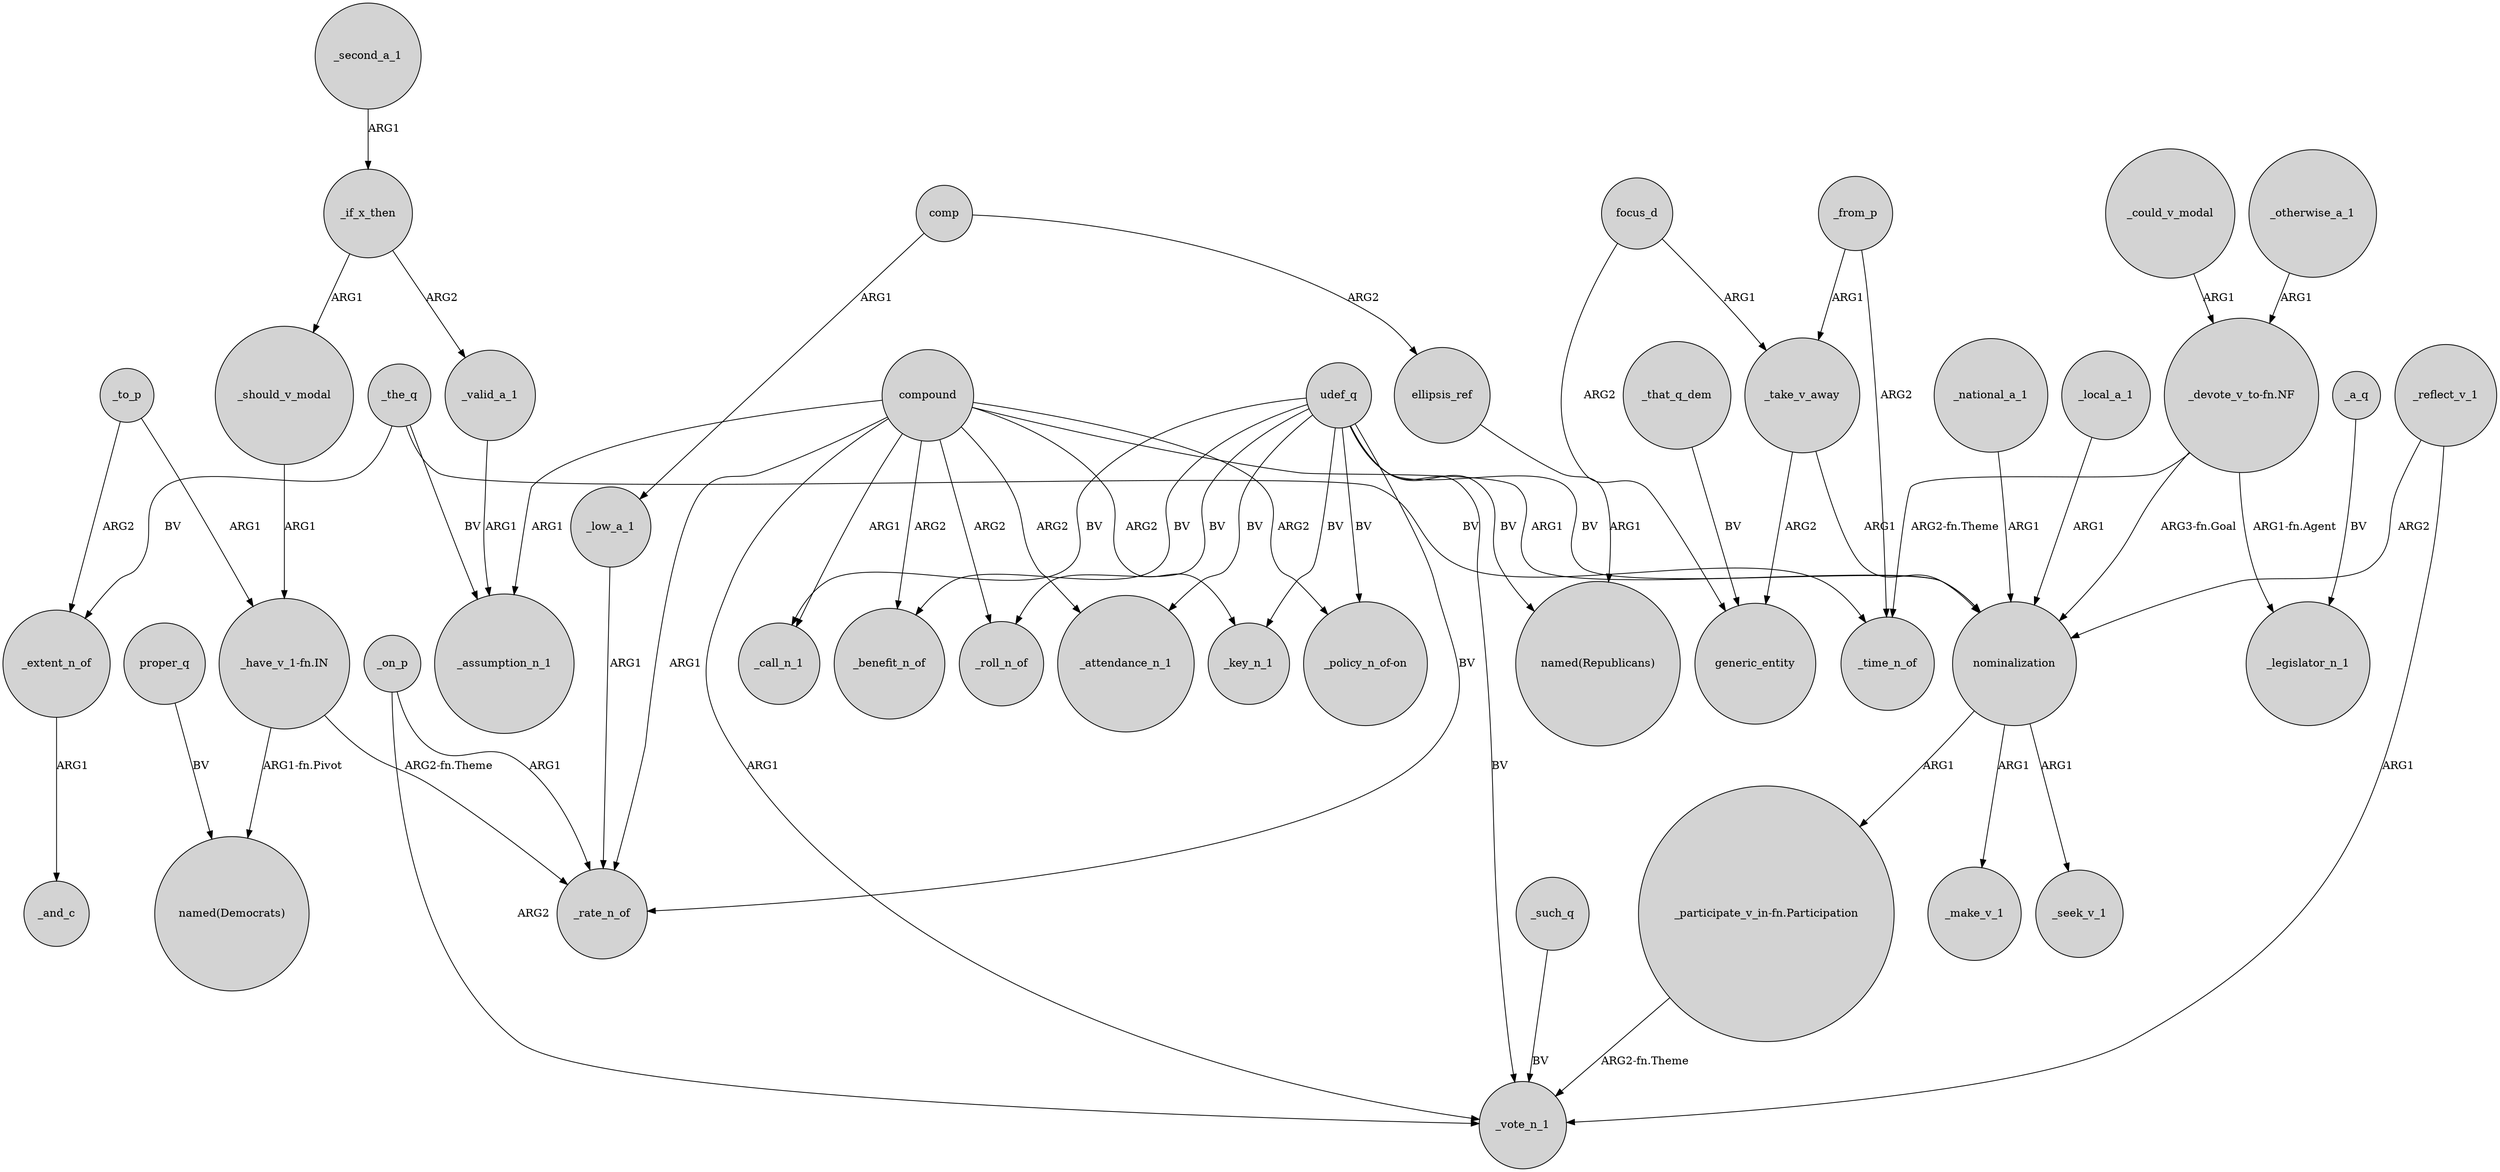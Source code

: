 digraph {
	node [shape=circle style=filled]
	_to_p -> _extent_n_of [label=ARG2]
	_second_a_1 -> _if_x_then [label=ARG1]
	compound -> _key_n_1 [label=ARG2]
	udef_q -> _attendance_n_1 [label=BV]
	focus_d -> _take_v_away [label=ARG1]
	comp -> ellipsis_ref [label=ARG2]
	compound -> _assumption_n_1 [label=ARG1]
	udef_q -> _key_n_1 [label=BV]
	_that_q_dem -> generic_entity [label=BV]
	"_participate_v_in-fn.Participation" -> _vote_n_1 [label="ARG2-fn.Theme"]
	_a_q -> _legislator_n_1 [label=BV]
	"_devote_v_to-fn.NF" -> _time_n_of [label="ARG2-fn.Theme"]
	_local_a_1 -> nominalization [label=ARG1]
	compound -> "_policy_n_of-on" [label=ARG2]
	focus_d -> generic_entity [label=ARG2]
	"_have_v_1-fn.IN" -> "named(Democrats)" [label="ARG1-fn.Pivot"]
	compound -> _rate_n_of [label=ARG1]
	_take_v_away -> nominalization [label=ARG1]
	udef_q -> _rate_n_of [label=BV]
	nominalization -> _make_v_1 [label=ARG1]
	_the_q -> _assumption_n_1 [label=BV]
	_if_x_then -> _should_v_modal [label=ARG1]
	_valid_a_1 -> _assumption_n_1 [label=ARG1]
	_to_p -> "_have_v_1-fn.IN" [label=ARG1]
	udef_q -> "_policy_n_of-on" [label=BV]
	_should_v_modal -> "_have_v_1-fn.IN" [label=ARG1]
	_take_v_away -> generic_entity [label=ARG2]
	_could_v_modal -> "_devote_v_to-fn.NF" [label=ARG1]
	proper_q -> "named(Democrats)" [label=BV]
	"_devote_v_to-fn.NF" -> _legislator_n_1 [label="ARG1-fn.Agent"]
	nominalization -> _seek_v_1 [label=ARG1]
	_the_q -> _time_n_of [label=BV]
	_low_a_1 -> _rate_n_of [label=ARG1]
	_from_p -> _take_v_away [label=ARG1]
	"_devote_v_to-fn.NF" -> nominalization [label="ARG3-fn.Goal"]
	_on_p -> _vote_n_1 [label=ARG2]
	compound -> _attendance_n_1 [label=ARG2]
	_otherwise_a_1 -> "_devote_v_to-fn.NF" [label=ARG1]
	udef_q -> "named(Republicans)" [label=BV]
	compound -> _benefit_n_of [label=ARG2]
	udef_q -> _roll_n_of [label=BV]
	ellipsis_ref -> "named(Republicans)" [label=ARG1]
	_extent_n_of -> _and_c [label=ARG1]
	udef_q -> nominalization [label=BV]
	nominalization -> "_participate_v_in-fn.Participation" [label=ARG1]
	"_have_v_1-fn.IN" -> _rate_n_of [label="ARG2-fn.Theme"]
	udef_q -> _vote_n_1 [label=BV]
	compound -> _roll_n_of [label=ARG2]
	compound -> _call_n_1 [label=ARG1]
	_if_x_then -> _valid_a_1 [label=ARG2]
	_the_q -> _extent_n_of [label=BV]
	_national_a_1 -> nominalization [label=ARG1]
	_from_p -> _time_n_of [label=ARG2]
	_reflect_v_1 -> nominalization [label=ARG2]
	_on_p -> _rate_n_of [label=ARG1]
	compound -> _vote_n_1 [label=ARG1]
	compound -> nominalization [label=ARG1]
	_reflect_v_1 -> _vote_n_1 [label=ARG1]
	udef_q -> _benefit_n_of [label=BV]
	_such_q -> _vote_n_1 [label=BV]
	comp -> _low_a_1 [label=ARG1]
	udef_q -> _call_n_1 [label=BV]
}
